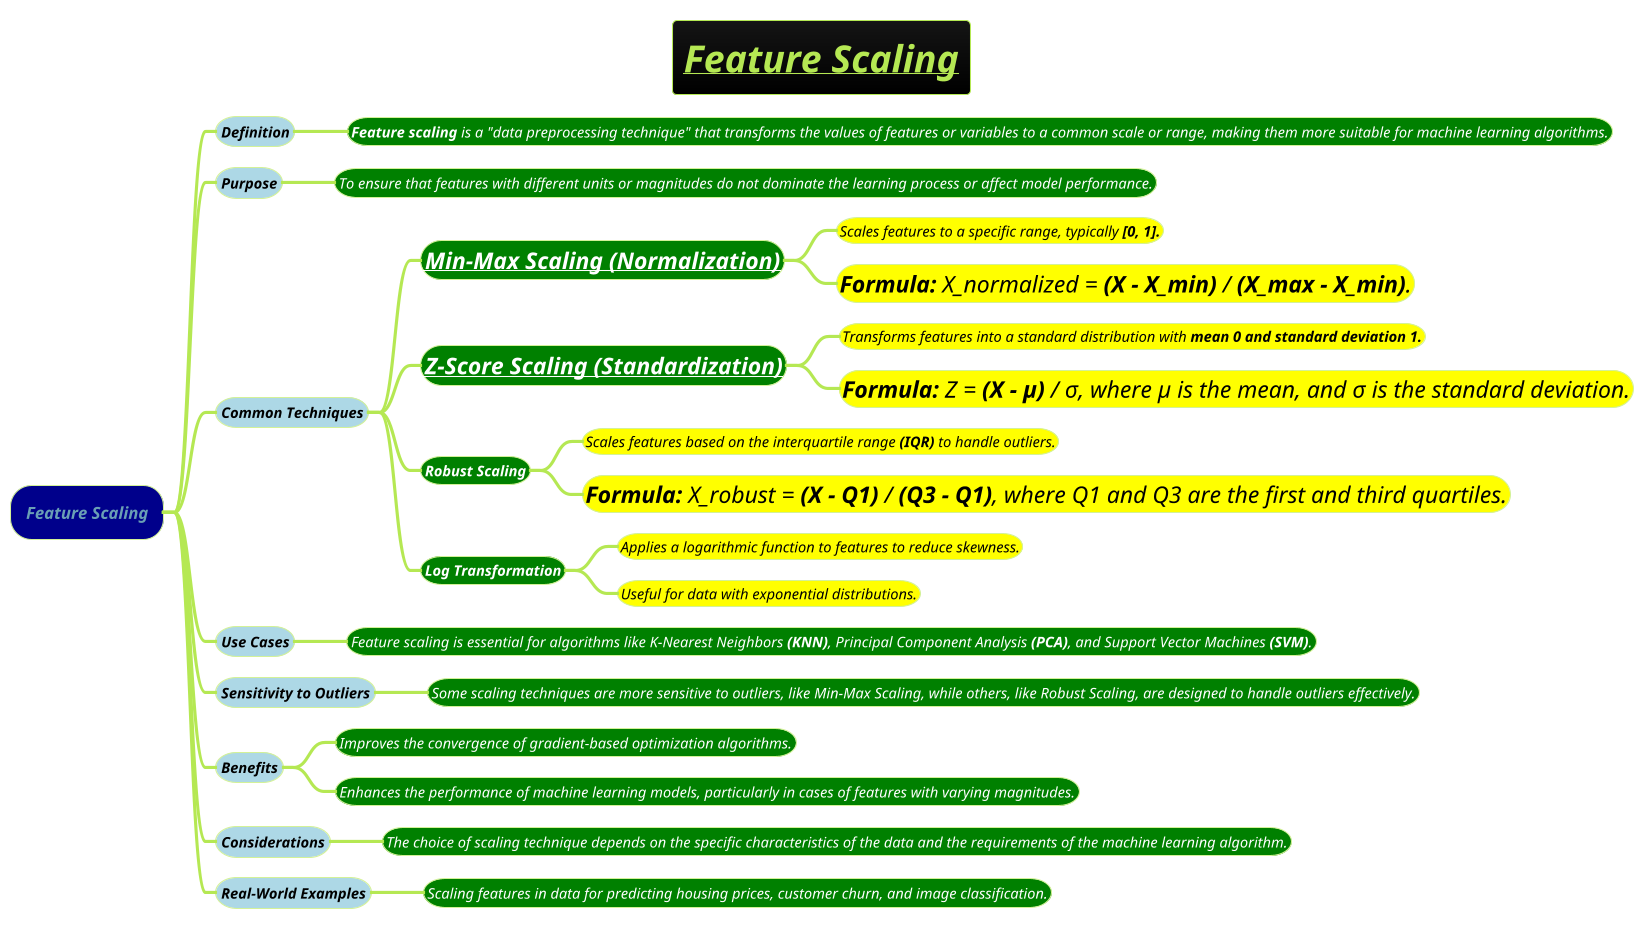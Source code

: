 @startmindmap
title =<i><b><u>Feature Scaling

!theme hacker


*[#darkblue] <i>Feature Scaling
**[#lightblue] <color #black><i><size:14>Definition
***[#green] <color #white><i><size:14>**Feature scaling** is a "data preprocessing technique" that transforms the values of features or variables to a common scale or range, making them more suitable for machine learning algorithms.

**[#lightblue] <color #black><i><size:14>Purpose
***[#green] <color #white><i><size:14>To ensure that features with different units or magnitudes do not dominate the learning process or affect model performance.

**[#lightblue] <color #black><i><size:14>Common Techniques
***[#green] <color #white><i><size:22><b>[[Normalization-and-Standardization.puml Min-Max Scaling (Normalization)]]
****[#yellow] <color #black><i><size:14>Scales features to a specific range, typically <b>[0, 1].
****[#yellow] <color #black><i><size:22>**Formula:** X_normalized = **(X - X_min)** / **(X_max - X_min)**.
***[#green] <color #white><i><size:22><b>[[Normalization-and-Standardization.puml Z-Score Scaling (Standardization)]]
****[#yellow] <color #black><i><size:14>Transforms features into a standard distribution with <b>mean 0 and standard deviation 1.
****[#yellow] <color #black><i><size:22>**Formula:** Z = **(X - μ)** / σ, where μ is the mean, and σ is the standard deviation.
***[#green] <color #white><i><size:14><b>Robust Scaling
****[#yellow] <color #black><i><size:14>Scales features based on the interquartile range **(IQR)** to handle outliers.
****[#yellow] <color #black><i><size:22>**Formula:** X_robust = **(X - Q1)** / **(Q3 - Q1)**, where Q1 and Q3 are the first and third quartiles.
***[#green] <color #white><i><size:14><b>Log Transformation
****[#yellow] <color #black><i><size:14>Applies a logarithmic function to features to reduce skewness.
****[#yellow] <color #black><i><size:14>Useful for data with exponential distributions.

**[#lightblue] <color #black><i><size:14>Use Cases
***[#green] <color #white><i><size:14>Feature scaling is essential for algorithms like K-Nearest Neighbors **(KNN)**, Principal Component Analysis **(PCA)**, and Support Vector Machines **(SVM)**.

**[#lightblue] <color #black><i><size:14>Sensitivity to Outliers
***[#green] <color #white><i><size:14>Some scaling techniques are more sensitive to outliers, like Min-Max Scaling, while others, like Robust Scaling, are designed to handle outliers effectively.

**[#lightblue] <color #black><i><size:14>Benefits
***[#green] <color #white><i><size:14>Improves the convergence of gradient-based optimization algorithms.
***[#green] <color #white><i><size:14>Enhances the performance of machine learning models, particularly in cases of features with varying magnitudes.

**[#lightblue] <color #black><i><size:14>Considerations
***[#green] <color #white><i><size:14>The choice of scaling technique depends on the specific characteristics of the data and the requirements of the machine learning algorithm.

**[#lightblue] <color #black><i><size:14>Real-World Examples
***[#green] <color #white><i><size:14>Scaling features in data for predicting housing prices, customer churn, and image classification.

@endmindmap
